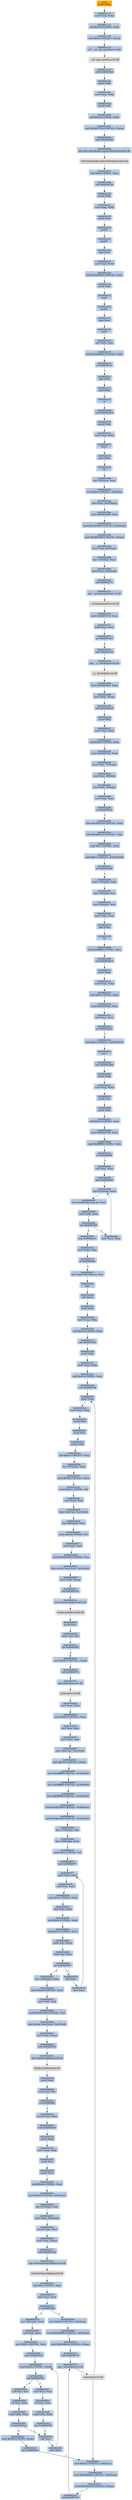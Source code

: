 digraph G {
node[shape=rectangle,style=filled,fillcolor=lightsteelblue,color=lightsteelblue]
bgcolor="transparent"
a0x00401110pushl_ebp[label="start\npushl %ebp",color="lightgrey",fillcolor="orange"];
a0x00401111movl_esp_ebp[label="0x00401111\nmovl %esp, %ebp"];
a0x00401113subl_0x18UINT8_esp[label="0x00401113\nsubl $0x18<UINT8>, %esp"];
a0x00401116movl_0x2UINT32_esp_[label="0x00401116\nmovl $0x2<UINT32>, (%esp)"];
a0x0040111dcall___set_app_type_msvcrt_dll[label="0x0040111d\ncall __set_app_type@msvcrt.dll"];
a__set_app_type_msvcrt_dll[label="__set_app_type@msvcrt.dll",color="lightgrey",fillcolor="lightgrey"];
a0x00401123call_0x00401020[label="0x00401123\ncall 0x00401020"];
a0x00401020pushl_ebp[label="0x00401020\npushl %ebp"];
a0x00401021movl_esp_ebp[label="0x00401021\nmovl %esp, %ebp"];
a0x00401023pushl_ebx[label="0x00401023\npushl %ebx"];
a0x00401024subl_0x34UINT8_esp[label="0x00401024\nsubl $0x34<UINT8>, %esp"];
a0x00401027movl_0x401150UINT32_esp_[label="0x00401027\nmovl $0x401150<UINT32>, (%esp)"];
a0x0040102ecall_0x004020d0[label="0x0040102e\ncall 0x004020d0"];
a0x004020d0jmp_SetUnhandledExceptionFilter_kernel32_dll[label="0x004020d0\njmp SetUnhandledExceptionFilter@kernel32.dll"];
SetUnhandledExceptionFilter_kernel32_dll[label="SetUnhandledExceptionFilter@kernel32.dll",color="lightgrey",fillcolor="lightgrey"];
a0x00401033subl_0x4UINT8_esp[label="0x00401033\nsubl $0x4<UINT8>, %esp"];
a0x00401036call_0x00402120[label="0x00401036\ncall 0x00402120"];
a0x00402120pushl_ebp[label="0x00402120\npushl %ebp"];
a0x00402121movl_esp_ebp[label="0x00402121\nmovl %esp, %ebp"];
a0x00402123pushl_ebx[label="0x00402123\npushl %ebx"];
a0x00402124pushfl_[label="0x00402124\npushfl "];
a0x00402125pushfl_[label="0x00402125\npushfl "];
a0x00402126popl_eax[label="0x00402126\npopl %eax"];
a0x00402127movl_eax_edx[label="0x00402127\nmovl %eax, %edx"];
a0x00402129xorl_0x200000UINT32_eax[label="0x00402129\nxorl $0x200000<UINT32>, %eax"];
a0x0040212epushl_eax[label="0x0040212e\npushl %eax"];
a0x0040212fpopfl_[label="0x0040212f\npopfl "];
a0x00402130pushfl_[label="0x00402130\npushfl "];
a0x00402131popl_eax[label="0x00402131\npopl %eax"];
a0x00402132popfl_[label="0x00402132\npopfl "];
a0x00402133xorl_edx_eax[label="0x00402133\nxorl %edx, %eax"];
a0x00402135testl_0x200000UINT32_eax[label="0x00402135\ntestl $0x200000<UINT32>, %eax"];
a0x0040213aje_0x004021e3[label="0x0040213a\nje 0x004021e3"];
a0x004021e3popl_ebx[label="0x004021e3\npopl %ebx"];
a0x004021e4popl_ebp[label="0x004021e4\npopl %ebp"];
a0x004021e5ret[label="0x004021e5\nret"];
a0x0040103bcall_0x00402530[label="0x0040103b\ncall 0x00402530"];
a0x00402530pushl_ebp[label="0x00402530\npushl %ebp"];
a0x00402531movl_esp_ebp[label="0x00402531\nmovl %esp, %ebp"];
a0x00402533fninit_[label="0x00402533\nfninit "];
a0x00402535popl_ebp[label="0x00402535\npopl %ebp"];
a0x00402536ret[label="0x00402536\nret"];
a0x00401040leal__16ebp__eax[label="0x00401040\nleal -16(%ebp), %eax"];
a0x00401043movl_0x0UINT32__16ebp_[label="0x00401043\nmovl $0x0<UINT32>, -16(%ebp)"];
a0x0040104amovl_eax_0x10esp_[label="0x0040104a\nmovl %eax, 0x10(%esp)"];
a0x0040104emovl_0x00403000_eax[label="0x0040104e\nmovl 0x00403000, %eax"];
a0x00401053movl_0x405004UINT32_0x4esp_[label="0x00401053\nmovl $0x405004<UINT32>, 0x4(%esp)"];
a0x0040105bmovl_0x405000UINT32_esp_[label="0x0040105b\nmovl $0x405000<UINT32>, (%esp)"];
a0x00401062movl_eax_0xcesp_[label="0x00401062\nmovl %eax, 0xc(%esp)"];
a0x00401066leal__12ebp__eax[label="0x00401066\nleal -12(%ebp), %eax"];
a0x00401069movl_eax_0x8esp_[label="0x00401069\nmovl %eax, 0x8(%esp)"];
a0x0040106dcall_0x0040271c[label="0x0040106d\ncall 0x0040271c"];
a0x0040271cjmp___getmainargs_msvcrt_dll[label="0x0040271c\njmp __getmainargs@msvcrt.dll"];
a__getmainargs_msvcrt_dll[label="__getmainargs@msvcrt.dll",color="lightgrey",fillcolor="lightgrey"];
a0x00401072movl_0x00405174_eax[label="0x00401072\nmovl 0x00405174, %eax"];
a0x00401077testl_eax_eax[label="0x00401077\ntestl %eax, %eax"];
a0x00401079jne_0x004010c5[label="0x00401079\njne 0x004010c5"];
a0x0040107bcall_0x00402724[label="0x0040107b\ncall 0x00402724"];
a0x00402724jmp___p__fmode_msvcrt_dll[label="0x00402724\njmp __p__fmode@msvcrt.dll"];
a__p__fmode_msvcrt_dll[label="__p__fmode@msvcrt.dll",color="lightgrey",fillcolor="lightgrey"];
a0x00401080movl_0x00403004_edx[label="0x00401080\nmovl 0x00403004, %edx"];
a0x00401086movl_edx_eax_[label="0x00401086\nmovl %edx, (%eax)"];
a0x00401088call_0x004022e0[label="0x00401088\ncall 0x004022e0"];
a0x004022e0pushl_ebp[label="0x004022e0\npushl %ebp"];
a0x004022e1movl_esp_ebp[label="0x004022e1\nmovl %esp, %ebp"];
a0x004022e3subl_0x28UINT8_esp[label="0x004022e3\nsubl $0x28<UINT8>, %esp"];
a0x004022e6movl_0x00405180_eax[label="0x004022e6\nmovl 0x00405180, %eax"];
a0x004022ebmovl_ebx__12ebp_[label="0x004022eb\nmovl %ebx, -12(%ebp)"];
a0x004022eemovl_esi__8ebp_[label="0x004022ee\nmovl %esi, -8(%ebp)"];
a0x004022f1movl_edi__4ebp_[label="0x004022f1\nmovl %edi, -4(%ebp)"];
a0x004022f4testl_eax_eax[label="0x004022f4\ntestl %eax, %eax"];
a0x004022f6je_0x00402305[label="0x004022f6\nje 0x00402305"];
a0x00402305movl_0x4041c0UINT32_eax[label="0x00402305\nmovl $0x4041c0<UINT32>, %eax"];
a0x0040230asubl_0x4041c0UINT32_eax[label="0x0040230a\nsubl $0x4041c0<UINT32>, %eax"];
a0x0040230fcmpl_0x7UINT8_eax[label="0x0040230f\ncmpl $0x7<UINT8>, %eax"];
a0x00402312movl_0x1UINT32_0x00405180[label="0x00402312\nmovl $0x1<UINT32>, 0x00405180"];
a0x0040231cjle_0x004022f8[label="0x0040231c\njle 0x004022f8"];
a0x004022f8movl__12ebp__ebx[label="0x004022f8\nmovl -12(%ebp), %ebx"];
a0x004022fbmovl__8ebp__esi[label="0x004022fb\nmovl -8(%ebp), %esi"];
a0x004022femovl__4ebp__edi[label="0x004022fe\nmovl -4(%ebp), %edi"];
a0x00402301movl_ebp_esp[label="0x00402301\nmovl %ebp, %esp"];
a0x00402303popl_ebp[label="0x00402303\npopl %ebp"];
a0x00402304ret[label="0x00402304\nret"];
a0x0040108dandl_0xfffffff0UINT8_esp[label="0x0040108d\nandl $0xfffffff0<UINT8>, %esp"];
a0x00401090call_0x00402510[label="0x00401090\ncall 0x00402510"];
a0x00402510pushl_ebp[label="0x00402510\npushl %ebp"];
a0x00402511movl_esp_ebp[label="0x00402511\nmovl %esp, %ebp"];
a0x00402513subl_0x8UINT8_esp[label="0x00402513\nsubl $0x8<UINT8>, %esp"];
a0x00402516movl_0x00405190_ecx[label="0x00402516\nmovl 0x00405190, %ecx"];
a0x0040251ctestl_ecx_ecx[label="0x0040251c\ntestl %ecx, %ecx"];
a0x0040251eje_0x00402522[label="0x0040251e\nje 0x00402522"];
a0x00402522movl_0x1UINT32_0x00405190[label="0x00402522\nmovl $0x1<UINT32>, 0x00405190"];
a0x0040252cleave_[label="0x0040252c\nleave "];
a0x0040252djmp_0x004024b0[label="0x0040252d\njmp 0x004024b0"];
a0x004024b0pushl_ebp[label="0x004024b0\npushl %ebp"];
a0x004024b1movl_esp_ebp[label="0x004024b1\nmovl %esp, %ebp"];
a0x004024b3pushl_esi[label="0x004024b3\npushl %esi"];
a0x004024b4pushl_ebx[label="0x004024b4\npushl %ebx"];
a0x004024b5subl_0x10UINT8_esp[label="0x004024b5\nsubl $0x10<UINT8>, %esp"];
a0x004024b8movl_0x004027d8_ebx[label="0x004024b8\nmovl 0x004027d8, %ebx"];
a0x004024becmpl_0xffffffffUINT8_ebx[label="0x004024be\ncmpl $0xffffffff<UINT8>, %ebx"];
a0x004024c1je_0x004024f0[label="0x004024c1\nje 0x004024f0"];
a0x004024f0xorl_ebx_ebx[label="0x004024f0\nxorl %ebx, %ebx"];
a0x004024f2jmp_0x004024f6[label="0x004024f2\njmp 0x004024f6"];
a0x004024f6leal_0x1ebx__eax[label="0x004024f6\nleal 0x1(%ebx), %eax"];
a0x004024f9movl_0x4027d8eax4__edx[label="0x004024f9\nmovl 0x4027d8(,%eax,4), %edx"];
a0x00402500testl_edx_edx[label="0x00402500\ntestl %edx, %edx"];
a0x00402502jne_0x004024f4[label="0x00402502\njne 0x004024f4"];
a0x004024f4movl_eax_ebx[label="0x004024f4\nmovl %eax, %ebx"];
a0x00402504jmp_0x004024c3[label="0x00402504\njmp 0x004024c3"];
a0x004024c3testl_ebx_ebx[label="0x004024c3\ntestl %ebx, %ebx"];
a0x004024c5je_0x004024da[label="0x004024c5\nje 0x004024da"];
a0x004024c7leal_0x4027d8ebx4__esi[label="0x004024c7\nleal 0x4027d8(,%ebx,4), %esi"];
a0x004024cenop_[label="0x004024ce\nnop "];
a0x004024d0call_esi_[label="0x004024d0\ncall (%esi)"];
a0x004027bcpushl_ebp[label="0x004027bc\npushl %ebp"];
a0x004027bdmovl_esp_ebp[label="0x004027bd\nmovl %esp, %ebp"];
a0x004027bfsubl_0x18UINT8_esp[label="0x004027bf\nsubl $0x18<UINT8>, %esp"];
a0x004027c2call_0x004012c0[label="0x004027c2\ncall 0x004012c0"];
a0x004012c0pushl_ebp[label="0x004012c0\npushl %ebp"];
a0x004012c1movl_esp_ebp[label="0x004012c1\nmovl %esp, %ebp"];
a0x004012c3subl_0x18UINT8_esp[label="0x004012c3\nsubl $0x18<UINT8>, %esp"];
a0x004012c6call_0x004025e8[label="0x004012c6\ncall 0x004025e8"];
a0x004025e8pushl_ebp[label="0x004025e8\npushl %ebp"];
a0x004025e9movl_esp_ebp[label="0x004025e9\nmovl %esp, %ebp"];
a0x004025ebpushl_edi[label="0x004025eb\npushl %edi"];
a0x004025ecpushl_esi[label="0x004025ec\npushl %esi"];
a0x004025edpushl_ebx[label="0x004025ed\npushl %ebx"];
a0x004025eesubl_0xccUINT32_esp[label="0x004025ee\nsubl $0xcc<UINT32>, %esp"];
a0x004025f4leal__97ebp__edx[label="0x004025f4\nleal -97(%ebp), %edx"];
a0x004025f7movl_0x20UINT32_ecx[label="0x004025f7\nmovl $0x20<UINT32>, %ecx"];
a0x004025fcmovb_0x41UINT8_al[label="0x004025fc\nmovb $0x41<UINT8>, %al"];
a0x004025femovl_edx_edi[label="0x004025fe\nmovl %edx, %edi"];
a0x00402600repz_stosb_al_es_edi_[label="0x00402600\nrepz stosb %al, %es:(%edi)"];
a0x00402602leal__65ebp__eax[label="0x00402602\nleal -65(%ebp), %eax"];
a0x00402605movb_0x29UINT8_cl[label="0x00402605\nmovb $0x29<UINT8>, %cl"];
a0x00402607movl_eax_edi[label="0x00402607\nmovl %eax, %edi"];
a0x00402609movl_0x404180UINT32_esi[label="0x00402609\nmovl $0x404180<UINT32>, %esi"];
a0x0040260erepz_movsb_ds_esi__es_edi_[label="0x0040260e\nrepz movsb %ds:(%esi), %es:(%edi)"];
a0x00402610movl_edx_esp_[label="0x00402610\nmovl %edx, (%esp)"];
a0x00402613call_0x004027ac[label="0x00402613\ncall 0x004027ac"];
a0x004027acjmp_FindAtomA_kernel32_dll[label="0x004027ac\njmp FindAtomA@kernel32.dll"];
FindAtomA_kernel32_dll[label="FindAtomA@kernel32.dll",color="lightgrey",fillcolor="lightgrey"];
a0x00402618pushl_ecx[label="0x00402618\npushl %ecx"];
a0x00402619testw_ax_ax[label="0x00402619\ntestw %ax, %ax"];
a0x0040261cjne_0x004026f0[label="0x0040261c\njne 0x004026f0"];
a0x00402622movl_0x50UINT32_esp_[label="0x00402622\nmovl $0x50<UINT32>, (%esp)"];
a0x00402629call_0x0040277c[label="0x00402629\ncall 0x0040277c"];
a0x0040277cjmp_malloc_msvcrt_dll[label="0x0040277c\njmp malloc@msvcrt.dll"];
malloc_msvcrt_dll[label="malloc@msvcrt.dll",color="lightgrey",fillcolor="lightgrey"];
a0x0040262emovl_eax_ebx[label="0x0040262e\nmovl %eax, %ebx"];
a0x00402630movl_0x50UINT32_ecx[label="0x00402630\nmovl $0x50<UINT32>, %ecx"];
a0x00402635xorl_eax_eax[label="0x00402635\nxorl %eax, %eax"];
a0x00402637movl_ebx_edi[label="0x00402637\nmovl %ebx, %edi"];
a0x00402639repz_stosb_al_es_edi_[label="0x00402639\nrepz stosb %al, %es:(%edi)"];
a0x0040263bmovl_0x50UINT32_ebx_[label="0x0040263b\nmovl $0x50<UINT32>, (%ebx)"];
a0x00402641movl_0xffffffffUINT32_0x18ebx_[label="0x00402641\nmovl $0xffffffff<UINT32>, 0x18(%ebx)"];
a0x00402648movl_0xffffffffUINT32_0x28ebx_[label="0x00402648\nmovl $0xffffffff<UINT32>, 0x28(%ebx)"];
a0x0040264fmovl_0xffffffffUINT32_0x30ebx_[label="0x0040264f\nmovl $0xffffffff<UINT32>, 0x30(%ebx)"];
a0x00402656movl_0x402784UINT32_0x48ebx_[label="0x00402656\nmovl $0x402784<UINT32>, 0x48(%ebx)"];
a0x0040265dmovl_0x402540UINT32_0x4cebx_[label="0x0040265d\nmovl $0x402540<UINT32>, 0x4c(%ebx)"];
a0x00402664leal__170ebp__esi[label="0x00402664\nleal -170(%ebp), %esi"];
a0x0040266aleal__139ebp__eax[label="0x0040266a\nleal -139(%ebp), %eax"];
a0x00402670movb_0x1UINT8_cl[label="0x00402670\nmovb $0x1<UINT8>, %cl"];
a0x00402672jmp_0x00402677[label="0x00402672\njmp 0x00402677"];
a0x00402677movl_ebx_edx[label="0x00402677\nmovl %ebx, %edx"];
a0x00402679andl_ecx_edx[label="0x00402679\nandl %ecx, %edx"];
a0x0040267bcmpl_0x1UINT8_edx[label="0x0040267b\ncmpl $0x1<UINT8>, %edx"];
a0x0040267esbbl_edx_edx[label="0x0040267e\nsbbl %edx, %edx"];
a0x00402680andl_0x20UINT8_edx[label="0x00402680\nandl $0x20<UINT8>, %edx"];
a0x00402683addl_0x41UINT8_edx[label="0x00402683\naddl $0x41<UINT8>, %edx"];
a0x00402686movb_dl_eax_[label="0x00402686\nmovb %dl, (%eax)"];
a0x00402688cmpl_esi_eax[label="0x00402688\ncmpl %esi, %eax"];
a0x0040268ajne_0x00402674[label="0x0040268a\njne 0x00402674"];
a0x00402674shll_ecx[label="0x00402674\nshll %ecx"];
a0x00402676decl_eax[label="0x00402676\ndecl %eax"];
a0x0040268cleal__138ebp__edx[label="0x0040268c\nleal -138(%ebp), %edx"];
a0x00402692movl_0x29UINT32_ecx[label="0x00402692\nmovl $0x29<UINT32>, %ecx"];
a0x00402697movl_edx_edi[label="0x00402697\nmovl %edx, %edi"];
a0x00402699movl_0x404180UINT32_esi[label="0x00402699\nmovl $0x404180<UINT32>, %esi"];
a0x0040269erepz_movsb_ds_esi__es_edi_[label="0x0040269e\nrepz movsb %ds:(%esi), %es:(%edi)"];
a0x004026a0movl_eax_esp_[label="0x004026a0\nmovl %eax, (%esp)"];
a0x004026a3call_0x004027b4[label="0x004026a3\ncall 0x004027b4"];
a0x004027b4jmp_AddAtomA_kernel32_dll[label="0x004027b4\njmp AddAtomA@kernel32.dll"];
AddAtomA_kernel32_dll[label="AddAtomA@kernel32.dll",color="lightgrey",fillcolor="lightgrey"];
a0x004026a8pushl_edx[label="0x004026a8\npushl %edx"];
a0x004026a9testw_ax_ax[label="0x004026a9\ntestw %ax, %ax"];
a0x004026acje_0x004026fe[label="0x004026ac\nje 0x004026fe"];
a0x004026aemovzwl_ax_eax[label="0x004026ae\nmovzwl %ax, %eax"];
a0x004026b1call_0x00402554[label="0x004026b1\ncall 0x00402554"];
a0x00402554pushl_ebp[label="0x00402554\npushl %ebp"];
a0x00402555movl_esp_ebp[label="0x00402555\nmovl %esp, %ebp"];
a0x00402557pushl_esi[label="0x00402557\npushl %esi"];
a0x00402558pushl_ebx[label="0x00402558\npushl %ebx"];
a0x00402559subl_0x60UINT8_esp[label="0x00402559\nsubl $0x60<UINT8>, %esp"];
a0x0040255cmovl_0x49UINT32_0x8esp_[label="0x0040255c\nmovl $0x49<UINT32>, 0x8(%esp)"];
a0x00402564leal__81ebp__ebx[label="0x00402564\nleal -81(%ebp), %ebx"];
a0x00402567movl_ebx_0x4esp_[label="0x00402567\nmovl %ebx, 0x4(%esp)"];
a0x0040256bmovzwl_ax_eax[label="0x0040256b\nmovzwl %ax, %eax"];
a0x0040256emovl_eax_esp_[label="0x0040256e\nmovl %eax, (%esp)"];
a0x00402571call_0x004027a4[label="0x00402571\ncall 0x004027a4"];
a0x004027a4jmp_GetAtomNameA_kernel32_dll[label="0x004027a4\njmp GetAtomNameA@kernel32.dll"];
GetAtomNameA_kernel32_dll[label="GetAtomNameA@kernel32.dll",color="lightgrey",fillcolor="lightgrey"];
a0x00402576subl_0xcUINT8_esp[label="0x00402576\nsubl $0xc<UINT8>, %esp"];
a0x00402579testl_eax_eax[label="0x00402579\ntestl %eax, %eax"];
a0x0040257bje_0x004025b0[label="0x0040257b\nje 0x004025b0"];
a0x004025b0movl_0x5cUINT32_0x8esp_[label="0x004025b0\nmovl $0x5c<UINT32>, 0x8(%esp)"];
a0x004025b8movl_0x404080UINT32_0x4esp_[label="0x004025b8\nmovl $0x404080<UINT32>, 0x4(%esp)"];
a0x004025c0movl_0x4040c8UINT32_esp_[label="0x004025c0\nmovl $0x4040c8<UINT32>, (%esp)"];
a0x004025c7call_0x00402774[label="0x004025c7\ncall 0x00402774"];
a0x00402774jmp__assert_msvcrt_dll[label="0x00402774\njmp _assert@msvcrt.dll"];
a_assert_msvcrt_dll[label="_assert@msvcrt.dll",color="lightgrey",fillcolor="lightgrey"];
a0x004025ccmovl_0x62UINT32_0x8esp_[label="0x004025cc\nmovl $0x62<UINT32>, 0x8(%esp)"];
a0x004025d4movl_0x404080UINT32_0x4esp_[label="0x004025d4\nmovl $0x404080<UINT32>, 0x4(%esp)"];
a0x004025dcmovl_0x404104UINT32_esp_[label="0x004025dc\nmovl $0x404104<UINT32>, (%esp)"];
a0x004025e3call_0x00402774[label="0x004025e3\ncall 0x00402774"];
a0x0040257dleal__50ebp__edx[label="0x0040257d\nleal -50(%ebp), %edx"];
a0x00402580xorl_eax_eax[label="0x00402580\nxorl %eax, %eax"];
a0x00402582movl_0x1UINT32_ecx[label="0x00402582\nmovl $0x1<UINT32>, %ecx"];
a0x00402587jmp_0x00402597[label="0x00402587\njmp 0x00402597"];
a0x00402597cmpb_0x41UINT8_edx_[label="0x00402597\ncmpb $0x41<UINT8>, (%edx)"];
a0x0040259ajne_0x0040258c[label="0x0040259a\njne 0x0040258c"];
a0x0040258cxorl_esi_esi[label="0x0040258c\nxorl %esi, %esi"];
a0x0040258eorl_esi_eax[label="0x0040258e\norl %esi, %eax"];
a0x00402590cmpl_ebx_edx[label="0x00402590\ncmpl %ebx, %edx"];
a0x00402592je_0x004025a4[label="0x00402592\nje 0x004025a4"];
a0x00402594shll_ecx[label="0x00402594\nshll %ecx"];
a0x00402596decl_edx[label="0x00402596\ndecl %edx"];
a0x004025a4cmpl_0x50UINT8_eax_[label="0x004025a4\ncmpl $0x50<UINT8>, (%eax)"];
a0x004025a7jne_0x004025cc[label="0x004025a7\njne 0x004025cc"];
a0x0040259cmovl_ecx_esi[label="0x0040259c\nmovl %ecx, %esi"];
a0x0040259eorl_esi_eax[label="0x0040259e\norl %esi, %eax"];
a0x004025a0cmpl_ebx_edx[label="0x004025a0\ncmpl %ebx, %edx"];
a0x004025a2jne_0x00402594[label="0x004025a2\njne 0x00402594"];
a0x00401110pushl_ebp -> a0x00401111movl_esp_ebp [color="#000000"];
a0x00401111movl_esp_ebp -> a0x00401113subl_0x18UINT8_esp [color="#000000"];
a0x00401113subl_0x18UINT8_esp -> a0x00401116movl_0x2UINT32_esp_ [color="#000000"];
a0x00401116movl_0x2UINT32_esp_ -> a0x0040111dcall___set_app_type_msvcrt_dll [color="#000000"];
a0x0040111dcall___set_app_type_msvcrt_dll -> a__set_app_type_msvcrt_dll [color="#000000"];
a__set_app_type_msvcrt_dll -> a0x00401123call_0x00401020 [color="#000000"];
a0x00401123call_0x00401020 -> a0x00401020pushl_ebp [color="#000000"];
a0x00401020pushl_ebp -> a0x00401021movl_esp_ebp [color="#000000"];
a0x00401021movl_esp_ebp -> a0x00401023pushl_ebx [color="#000000"];
a0x00401023pushl_ebx -> a0x00401024subl_0x34UINT8_esp [color="#000000"];
a0x00401024subl_0x34UINT8_esp -> a0x00401027movl_0x401150UINT32_esp_ [color="#000000"];
a0x00401027movl_0x401150UINT32_esp_ -> a0x0040102ecall_0x004020d0 [color="#000000"];
a0x0040102ecall_0x004020d0 -> a0x004020d0jmp_SetUnhandledExceptionFilter_kernel32_dll [color="#000000"];
a0x004020d0jmp_SetUnhandledExceptionFilter_kernel32_dll -> SetUnhandledExceptionFilter_kernel32_dll [color="#000000"];
SetUnhandledExceptionFilter_kernel32_dll -> a0x00401033subl_0x4UINT8_esp [color="#000000"];
a0x00401033subl_0x4UINT8_esp -> a0x00401036call_0x00402120 [color="#000000"];
a0x00401036call_0x00402120 -> a0x00402120pushl_ebp [color="#000000"];
a0x00402120pushl_ebp -> a0x00402121movl_esp_ebp [color="#000000"];
a0x00402121movl_esp_ebp -> a0x00402123pushl_ebx [color="#000000"];
a0x00402123pushl_ebx -> a0x00402124pushfl_ [color="#000000"];
a0x00402124pushfl_ -> a0x00402125pushfl_ [color="#000000"];
a0x00402125pushfl_ -> a0x00402126popl_eax [color="#000000"];
a0x00402126popl_eax -> a0x00402127movl_eax_edx [color="#000000"];
a0x00402127movl_eax_edx -> a0x00402129xorl_0x200000UINT32_eax [color="#000000"];
a0x00402129xorl_0x200000UINT32_eax -> a0x0040212epushl_eax [color="#000000"];
a0x0040212epushl_eax -> a0x0040212fpopfl_ [color="#000000"];
a0x0040212fpopfl_ -> a0x00402130pushfl_ [color="#000000"];
a0x00402130pushfl_ -> a0x00402131popl_eax [color="#000000"];
a0x00402131popl_eax -> a0x00402132popfl_ [color="#000000"];
a0x00402132popfl_ -> a0x00402133xorl_edx_eax [color="#000000"];
a0x00402133xorl_edx_eax -> a0x00402135testl_0x200000UINT32_eax [color="#000000"];
a0x00402135testl_0x200000UINT32_eax -> a0x0040213aje_0x004021e3 [color="#000000"];
a0x0040213aje_0x004021e3 -> a0x004021e3popl_ebx [color="#000000",label="T"];
a0x004021e3popl_ebx -> a0x004021e4popl_ebp [color="#000000"];
a0x004021e4popl_ebp -> a0x004021e5ret [color="#000000"];
a0x004021e5ret -> a0x0040103bcall_0x00402530 [color="#000000"];
a0x0040103bcall_0x00402530 -> a0x00402530pushl_ebp [color="#000000"];
a0x00402530pushl_ebp -> a0x00402531movl_esp_ebp [color="#000000"];
a0x00402531movl_esp_ebp -> a0x00402533fninit_ [color="#000000"];
a0x00402533fninit_ -> a0x00402535popl_ebp [color="#000000"];
a0x00402535popl_ebp -> a0x00402536ret [color="#000000"];
a0x00402536ret -> a0x00401040leal__16ebp__eax [color="#000000"];
a0x00401040leal__16ebp__eax -> a0x00401043movl_0x0UINT32__16ebp_ [color="#000000"];
a0x00401043movl_0x0UINT32__16ebp_ -> a0x0040104amovl_eax_0x10esp_ [color="#000000"];
a0x0040104amovl_eax_0x10esp_ -> a0x0040104emovl_0x00403000_eax [color="#000000"];
a0x0040104emovl_0x00403000_eax -> a0x00401053movl_0x405004UINT32_0x4esp_ [color="#000000"];
a0x00401053movl_0x405004UINT32_0x4esp_ -> a0x0040105bmovl_0x405000UINT32_esp_ [color="#000000"];
a0x0040105bmovl_0x405000UINT32_esp_ -> a0x00401062movl_eax_0xcesp_ [color="#000000"];
a0x00401062movl_eax_0xcesp_ -> a0x00401066leal__12ebp__eax [color="#000000"];
a0x00401066leal__12ebp__eax -> a0x00401069movl_eax_0x8esp_ [color="#000000"];
a0x00401069movl_eax_0x8esp_ -> a0x0040106dcall_0x0040271c [color="#000000"];
a0x0040106dcall_0x0040271c -> a0x0040271cjmp___getmainargs_msvcrt_dll [color="#000000"];
a0x0040271cjmp___getmainargs_msvcrt_dll -> a__getmainargs_msvcrt_dll [color="#000000"];
a__getmainargs_msvcrt_dll -> a0x00401072movl_0x00405174_eax [color="#000000"];
a0x00401072movl_0x00405174_eax -> a0x00401077testl_eax_eax [color="#000000"];
a0x00401077testl_eax_eax -> a0x00401079jne_0x004010c5 [color="#000000"];
a0x00401079jne_0x004010c5 -> a0x0040107bcall_0x00402724 [color="#000000",label="F"];
a0x0040107bcall_0x00402724 -> a0x00402724jmp___p__fmode_msvcrt_dll [color="#000000"];
a0x00402724jmp___p__fmode_msvcrt_dll -> a__p__fmode_msvcrt_dll [color="#000000"];
a__p__fmode_msvcrt_dll -> a0x00401080movl_0x00403004_edx [color="#000000"];
a0x00401080movl_0x00403004_edx -> a0x00401086movl_edx_eax_ [color="#000000"];
a0x00401086movl_edx_eax_ -> a0x00401088call_0x004022e0 [color="#000000"];
a0x00401088call_0x004022e0 -> a0x004022e0pushl_ebp [color="#000000"];
a0x004022e0pushl_ebp -> a0x004022e1movl_esp_ebp [color="#000000"];
a0x004022e1movl_esp_ebp -> a0x004022e3subl_0x28UINT8_esp [color="#000000"];
a0x004022e3subl_0x28UINT8_esp -> a0x004022e6movl_0x00405180_eax [color="#000000"];
a0x004022e6movl_0x00405180_eax -> a0x004022ebmovl_ebx__12ebp_ [color="#000000"];
a0x004022ebmovl_ebx__12ebp_ -> a0x004022eemovl_esi__8ebp_ [color="#000000"];
a0x004022eemovl_esi__8ebp_ -> a0x004022f1movl_edi__4ebp_ [color="#000000"];
a0x004022f1movl_edi__4ebp_ -> a0x004022f4testl_eax_eax [color="#000000"];
a0x004022f4testl_eax_eax -> a0x004022f6je_0x00402305 [color="#000000"];
a0x004022f6je_0x00402305 -> a0x00402305movl_0x4041c0UINT32_eax [color="#000000",label="T"];
a0x00402305movl_0x4041c0UINT32_eax -> a0x0040230asubl_0x4041c0UINT32_eax [color="#000000"];
a0x0040230asubl_0x4041c0UINT32_eax -> a0x0040230fcmpl_0x7UINT8_eax [color="#000000"];
a0x0040230fcmpl_0x7UINT8_eax -> a0x00402312movl_0x1UINT32_0x00405180 [color="#000000"];
a0x00402312movl_0x1UINT32_0x00405180 -> a0x0040231cjle_0x004022f8 [color="#000000"];
a0x0040231cjle_0x004022f8 -> a0x004022f8movl__12ebp__ebx [color="#000000",label="T"];
a0x004022f8movl__12ebp__ebx -> a0x004022fbmovl__8ebp__esi [color="#000000"];
a0x004022fbmovl__8ebp__esi -> a0x004022femovl__4ebp__edi [color="#000000"];
a0x004022femovl__4ebp__edi -> a0x00402301movl_ebp_esp [color="#000000"];
a0x00402301movl_ebp_esp -> a0x00402303popl_ebp [color="#000000"];
a0x00402303popl_ebp -> a0x00402304ret [color="#000000"];
a0x00402304ret -> a0x0040108dandl_0xfffffff0UINT8_esp [color="#000000"];
a0x0040108dandl_0xfffffff0UINT8_esp -> a0x00401090call_0x00402510 [color="#000000"];
a0x00401090call_0x00402510 -> a0x00402510pushl_ebp [color="#000000"];
a0x00402510pushl_ebp -> a0x00402511movl_esp_ebp [color="#000000"];
a0x00402511movl_esp_ebp -> a0x00402513subl_0x8UINT8_esp [color="#000000"];
a0x00402513subl_0x8UINT8_esp -> a0x00402516movl_0x00405190_ecx [color="#000000"];
a0x00402516movl_0x00405190_ecx -> a0x0040251ctestl_ecx_ecx [color="#000000"];
a0x0040251ctestl_ecx_ecx -> a0x0040251eje_0x00402522 [color="#000000"];
a0x0040251eje_0x00402522 -> a0x00402522movl_0x1UINT32_0x00405190 [color="#000000",label="T"];
a0x00402522movl_0x1UINT32_0x00405190 -> a0x0040252cleave_ [color="#000000"];
a0x0040252cleave_ -> a0x0040252djmp_0x004024b0 [color="#000000"];
a0x0040252djmp_0x004024b0 -> a0x004024b0pushl_ebp [color="#000000"];
a0x004024b0pushl_ebp -> a0x004024b1movl_esp_ebp [color="#000000"];
a0x004024b1movl_esp_ebp -> a0x004024b3pushl_esi [color="#000000"];
a0x004024b3pushl_esi -> a0x004024b4pushl_ebx [color="#000000"];
a0x004024b4pushl_ebx -> a0x004024b5subl_0x10UINT8_esp [color="#000000"];
a0x004024b5subl_0x10UINT8_esp -> a0x004024b8movl_0x004027d8_ebx [color="#000000"];
a0x004024b8movl_0x004027d8_ebx -> a0x004024becmpl_0xffffffffUINT8_ebx [color="#000000"];
a0x004024becmpl_0xffffffffUINT8_ebx -> a0x004024c1je_0x004024f0 [color="#000000"];
a0x004024c1je_0x004024f0 -> a0x004024f0xorl_ebx_ebx [color="#000000",label="T"];
a0x004024f0xorl_ebx_ebx -> a0x004024f2jmp_0x004024f6 [color="#000000"];
a0x004024f2jmp_0x004024f6 -> a0x004024f6leal_0x1ebx__eax [color="#000000"];
a0x004024f6leal_0x1ebx__eax -> a0x004024f9movl_0x4027d8eax4__edx [color="#000000"];
a0x004024f9movl_0x4027d8eax4__edx -> a0x00402500testl_edx_edx [color="#000000"];
a0x00402500testl_edx_edx -> a0x00402502jne_0x004024f4 [color="#000000"];
a0x00402502jne_0x004024f4 -> a0x004024f4movl_eax_ebx [color="#000000",label="T"];
a0x004024f4movl_eax_ebx -> a0x004024f6leal_0x1ebx__eax [color="#000000"];
a0x00402502jne_0x004024f4 -> a0x00402504jmp_0x004024c3 [color="#000000",label="F"];
a0x00402504jmp_0x004024c3 -> a0x004024c3testl_ebx_ebx [color="#000000"];
a0x004024c3testl_ebx_ebx -> a0x004024c5je_0x004024da [color="#000000"];
a0x004024c5je_0x004024da -> a0x004024c7leal_0x4027d8ebx4__esi [color="#000000",label="F"];
a0x004024c7leal_0x4027d8ebx4__esi -> a0x004024cenop_ [color="#000000"];
a0x004024cenop_ -> a0x004024d0call_esi_ [color="#000000"];
a0x004024d0call_esi_ -> a0x004027bcpushl_ebp [color="#000000"];
a0x004027bcpushl_ebp -> a0x004027bdmovl_esp_ebp [color="#000000"];
a0x004027bdmovl_esp_ebp -> a0x004027bfsubl_0x18UINT8_esp [color="#000000"];
a0x004027bfsubl_0x18UINT8_esp -> a0x004027c2call_0x004012c0 [color="#000000"];
a0x004027c2call_0x004012c0 -> a0x004012c0pushl_ebp [color="#000000"];
a0x004012c0pushl_ebp -> a0x004012c1movl_esp_ebp [color="#000000"];
a0x004012c1movl_esp_ebp -> a0x004012c3subl_0x18UINT8_esp [color="#000000"];
a0x004012c3subl_0x18UINT8_esp -> a0x004012c6call_0x004025e8 [color="#000000"];
a0x004012c6call_0x004025e8 -> a0x004025e8pushl_ebp [color="#000000"];
a0x004025e8pushl_ebp -> a0x004025e9movl_esp_ebp [color="#000000"];
a0x004025e9movl_esp_ebp -> a0x004025ebpushl_edi [color="#000000"];
a0x004025ebpushl_edi -> a0x004025ecpushl_esi [color="#000000"];
a0x004025ecpushl_esi -> a0x004025edpushl_ebx [color="#000000"];
a0x004025edpushl_ebx -> a0x004025eesubl_0xccUINT32_esp [color="#000000"];
a0x004025eesubl_0xccUINT32_esp -> a0x004025f4leal__97ebp__edx [color="#000000"];
a0x004025f4leal__97ebp__edx -> a0x004025f7movl_0x20UINT32_ecx [color="#000000"];
a0x004025f7movl_0x20UINT32_ecx -> a0x004025fcmovb_0x41UINT8_al [color="#000000"];
a0x004025fcmovb_0x41UINT8_al -> a0x004025femovl_edx_edi [color="#000000"];
a0x004025femovl_edx_edi -> a0x00402600repz_stosb_al_es_edi_ [color="#000000"];
a0x00402600repz_stosb_al_es_edi_ -> a0x00402602leal__65ebp__eax [color="#000000"];
a0x00402602leal__65ebp__eax -> a0x00402605movb_0x29UINT8_cl [color="#000000"];
a0x00402605movb_0x29UINT8_cl -> a0x00402607movl_eax_edi [color="#000000"];
a0x00402607movl_eax_edi -> a0x00402609movl_0x404180UINT32_esi [color="#000000"];
a0x00402609movl_0x404180UINT32_esi -> a0x0040260erepz_movsb_ds_esi__es_edi_ [color="#000000"];
a0x0040260erepz_movsb_ds_esi__es_edi_ -> a0x00402610movl_edx_esp_ [color="#000000"];
a0x00402610movl_edx_esp_ -> a0x00402613call_0x004027ac [color="#000000"];
a0x00402613call_0x004027ac -> a0x004027acjmp_FindAtomA_kernel32_dll [color="#000000"];
a0x004027acjmp_FindAtomA_kernel32_dll -> FindAtomA_kernel32_dll [color="#000000"];
FindAtomA_kernel32_dll -> a0x00402618pushl_ecx [color="#000000"];
a0x00402618pushl_ecx -> a0x00402619testw_ax_ax [color="#000000"];
a0x00402619testw_ax_ax -> a0x0040261cjne_0x004026f0 [color="#000000"];
a0x0040261cjne_0x004026f0 -> a0x00402622movl_0x50UINT32_esp_ [color="#000000",label="F"];
a0x00402622movl_0x50UINT32_esp_ -> a0x00402629call_0x0040277c [color="#000000"];
a0x00402629call_0x0040277c -> a0x0040277cjmp_malloc_msvcrt_dll [color="#000000"];
a0x0040277cjmp_malloc_msvcrt_dll -> malloc_msvcrt_dll [color="#000000"];
malloc_msvcrt_dll -> a0x0040262emovl_eax_ebx [color="#000000"];
a0x0040262emovl_eax_ebx -> a0x00402630movl_0x50UINT32_ecx [color="#000000"];
a0x00402630movl_0x50UINT32_ecx -> a0x00402635xorl_eax_eax [color="#000000"];
a0x00402635xorl_eax_eax -> a0x00402637movl_ebx_edi [color="#000000"];
a0x00402637movl_ebx_edi -> a0x00402639repz_stosb_al_es_edi_ [color="#000000"];
a0x00402639repz_stosb_al_es_edi_ -> a0x0040263bmovl_0x50UINT32_ebx_ [color="#000000"];
a0x0040263bmovl_0x50UINT32_ebx_ -> a0x00402641movl_0xffffffffUINT32_0x18ebx_ [color="#000000"];
a0x00402641movl_0xffffffffUINT32_0x18ebx_ -> a0x00402648movl_0xffffffffUINT32_0x28ebx_ [color="#000000"];
a0x00402648movl_0xffffffffUINT32_0x28ebx_ -> a0x0040264fmovl_0xffffffffUINT32_0x30ebx_ [color="#000000"];
a0x0040264fmovl_0xffffffffUINT32_0x30ebx_ -> a0x00402656movl_0x402784UINT32_0x48ebx_ [color="#000000"];
a0x00402656movl_0x402784UINT32_0x48ebx_ -> a0x0040265dmovl_0x402540UINT32_0x4cebx_ [color="#000000"];
a0x0040265dmovl_0x402540UINT32_0x4cebx_ -> a0x00402664leal__170ebp__esi [color="#000000"];
a0x00402664leal__170ebp__esi -> a0x0040266aleal__139ebp__eax [color="#000000"];
a0x0040266aleal__139ebp__eax -> a0x00402670movb_0x1UINT8_cl [color="#000000"];
a0x00402670movb_0x1UINT8_cl -> a0x00402672jmp_0x00402677 [color="#000000"];
a0x00402672jmp_0x00402677 -> a0x00402677movl_ebx_edx [color="#000000"];
a0x00402677movl_ebx_edx -> a0x00402679andl_ecx_edx [color="#000000"];
a0x00402679andl_ecx_edx -> a0x0040267bcmpl_0x1UINT8_edx [color="#000000"];
a0x0040267bcmpl_0x1UINT8_edx -> a0x0040267esbbl_edx_edx [color="#000000"];
a0x0040267esbbl_edx_edx -> a0x00402680andl_0x20UINT8_edx [color="#000000"];
a0x00402680andl_0x20UINT8_edx -> a0x00402683addl_0x41UINT8_edx [color="#000000"];
a0x00402683addl_0x41UINT8_edx -> a0x00402686movb_dl_eax_ [color="#000000"];
a0x00402686movb_dl_eax_ -> a0x00402688cmpl_esi_eax [color="#000000"];
a0x00402688cmpl_esi_eax -> a0x0040268ajne_0x00402674 [color="#000000"];
a0x0040268ajne_0x00402674 -> a0x00402674shll_ecx [color="#000000",label="T"];
a0x00402674shll_ecx -> a0x00402676decl_eax [color="#000000"];
a0x00402676decl_eax -> a0x00402677movl_ebx_edx [color="#000000"];
a0x0040268ajne_0x00402674 -> a0x0040268cleal__138ebp__edx [color="#000000",label="F"];
a0x0040268cleal__138ebp__edx -> a0x00402692movl_0x29UINT32_ecx [color="#000000"];
a0x00402692movl_0x29UINT32_ecx -> a0x00402697movl_edx_edi [color="#000000"];
a0x00402697movl_edx_edi -> a0x00402699movl_0x404180UINT32_esi [color="#000000"];
a0x00402699movl_0x404180UINT32_esi -> a0x0040269erepz_movsb_ds_esi__es_edi_ [color="#000000"];
a0x0040269erepz_movsb_ds_esi__es_edi_ -> a0x004026a0movl_eax_esp_ [color="#000000"];
a0x004026a0movl_eax_esp_ -> a0x004026a3call_0x004027b4 [color="#000000"];
a0x004026a3call_0x004027b4 -> a0x004027b4jmp_AddAtomA_kernel32_dll [color="#000000"];
a0x004027b4jmp_AddAtomA_kernel32_dll -> AddAtomA_kernel32_dll [color="#000000"];
AddAtomA_kernel32_dll -> a0x004026a8pushl_edx [color="#000000"];
a0x004026a8pushl_edx -> a0x004026a9testw_ax_ax [color="#000000"];
a0x004026a9testw_ax_ax -> a0x004026acje_0x004026fe [color="#000000"];
a0x004026acje_0x004026fe -> a0x004026aemovzwl_ax_eax [color="#000000",label="F"];
a0x004026aemovzwl_ax_eax -> a0x004026b1call_0x00402554 [color="#000000"];
a0x004026b1call_0x00402554 -> a0x00402554pushl_ebp [color="#000000"];
a0x00402554pushl_ebp -> a0x00402555movl_esp_ebp [color="#000000"];
a0x00402555movl_esp_ebp -> a0x00402557pushl_esi [color="#000000"];
a0x00402557pushl_esi -> a0x00402558pushl_ebx [color="#000000"];
a0x00402558pushl_ebx -> a0x00402559subl_0x60UINT8_esp [color="#000000"];
a0x00402559subl_0x60UINT8_esp -> a0x0040255cmovl_0x49UINT32_0x8esp_ [color="#000000"];
a0x0040255cmovl_0x49UINT32_0x8esp_ -> a0x00402564leal__81ebp__ebx [color="#000000"];
a0x00402564leal__81ebp__ebx -> a0x00402567movl_ebx_0x4esp_ [color="#000000"];
a0x00402567movl_ebx_0x4esp_ -> a0x0040256bmovzwl_ax_eax [color="#000000"];
a0x0040256bmovzwl_ax_eax -> a0x0040256emovl_eax_esp_ [color="#000000"];
a0x0040256emovl_eax_esp_ -> a0x00402571call_0x004027a4 [color="#000000"];
a0x00402571call_0x004027a4 -> a0x004027a4jmp_GetAtomNameA_kernel32_dll [color="#000000"];
a0x004027a4jmp_GetAtomNameA_kernel32_dll -> GetAtomNameA_kernel32_dll [color="#000000"];
GetAtomNameA_kernel32_dll -> a0x00402576subl_0xcUINT8_esp [color="#000000"];
a0x00402576subl_0xcUINT8_esp -> a0x00402579testl_eax_eax [color="#000000"];
a0x00402579testl_eax_eax -> a0x0040257bje_0x004025b0 [color="#000000"];
a0x0040257bje_0x004025b0 -> a0x004025b0movl_0x5cUINT32_0x8esp_ [color="#000000",label="T"];
a0x004025b0movl_0x5cUINT32_0x8esp_ -> a0x004025b8movl_0x404080UINT32_0x4esp_ [color="#000000"];
a0x004025b8movl_0x404080UINT32_0x4esp_ -> a0x004025c0movl_0x4040c8UINT32_esp_ [color="#000000"];
a0x004025c0movl_0x4040c8UINT32_esp_ -> a0x004025c7call_0x00402774 [color="#000000"];
a0x004025c7call_0x00402774 -> a0x00402774jmp__assert_msvcrt_dll [color="#000000"];
a0x00402774jmp__assert_msvcrt_dll -> a_assert_msvcrt_dll [color="#000000"];
a_assert_msvcrt_dll -> a0x004025ccmovl_0x62UINT32_0x8esp_ [color="#000000"];
a0x004025ccmovl_0x62UINT32_0x8esp_ -> a0x004025d4movl_0x404080UINT32_0x4esp_ [color="#000000"];
a0x004025d4movl_0x404080UINT32_0x4esp_ -> a0x004025dcmovl_0x404104UINT32_esp_ [color="#000000"];
a0x004025dcmovl_0x404104UINT32_esp_ -> a0x004025e3call_0x00402774 [color="#000000"];
a0x004025e3call_0x00402774 -> a0x00402774jmp__assert_msvcrt_dll [color="#000000"];
a_assert_msvcrt_dll -> a0x004025e8pushl_ebp [color="#000000"];
a0x0040257bje_0x004025b0 -> a0x0040257dleal__50ebp__edx [color="#000000",label="F"];
a0x0040257dleal__50ebp__edx -> a0x00402580xorl_eax_eax [color="#000000"];
a0x00402580xorl_eax_eax -> a0x00402582movl_0x1UINT32_ecx [color="#000000"];
a0x00402582movl_0x1UINT32_ecx -> a0x00402587jmp_0x00402597 [color="#000000"];
a0x00402587jmp_0x00402597 -> a0x00402597cmpb_0x41UINT8_edx_ [color="#000000"];
a0x00402597cmpb_0x41UINT8_edx_ -> a0x0040259ajne_0x0040258c [color="#000000"];
a0x0040259ajne_0x0040258c -> a0x0040258cxorl_esi_esi [color="#000000",label="T"];
a0x0040258cxorl_esi_esi -> a0x0040258eorl_esi_eax [color="#000000"];
a0x0040258eorl_esi_eax -> a0x00402590cmpl_ebx_edx [color="#000000"];
a0x00402590cmpl_ebx_edx -> a0x00402592je_0x004025a4 [color="#000000"];
a0x00402592je_0x004025a4 -> a0x00402594shll_ecx [color="#000000",label="F"];
a0x00402594shll_ecx -> a0x00402596decl_edx [color="#000000"];
a0x00402596decl_edx -> a0x00402597cmpb_0x41UINT8_edx_ [color="#000000"];
a0x00402592je_0x004025a4 -> a0x004025a4cmpl_0x50UINT8_eax_ [color="#000000",label="T"];
a0x004025a4cmpl_0x50UINT8_eax_ -> a0x004025a7jne_0x004025cc [color="#000000"];
a0x004025a7jne_0x004025cc -> a0x004025ccmovl_0x62UINT32_0x8esp_ [color="#000000",label="T"];
a0x0040259ajne_0x0040258c -> a0x0040259cmovl_ecx_esi [color="#000000",label="F"];
a0x0040259cmovl_ecx_esi -> a0x0040259eorl_esi_eax [color="#000000"];
a0x0040259eorl_esi_eax -> a0x004025a0cmpl_ebx_edx [color="#000000"];
a0x004025a0cmpl_ebx_edx -> a0x004025a2jne_0x00402594 [color="#000000"];
a0x004025a2jne_0x00402594 -> a0x00402594shll_ecx [color="#000000",label="T"];
}
